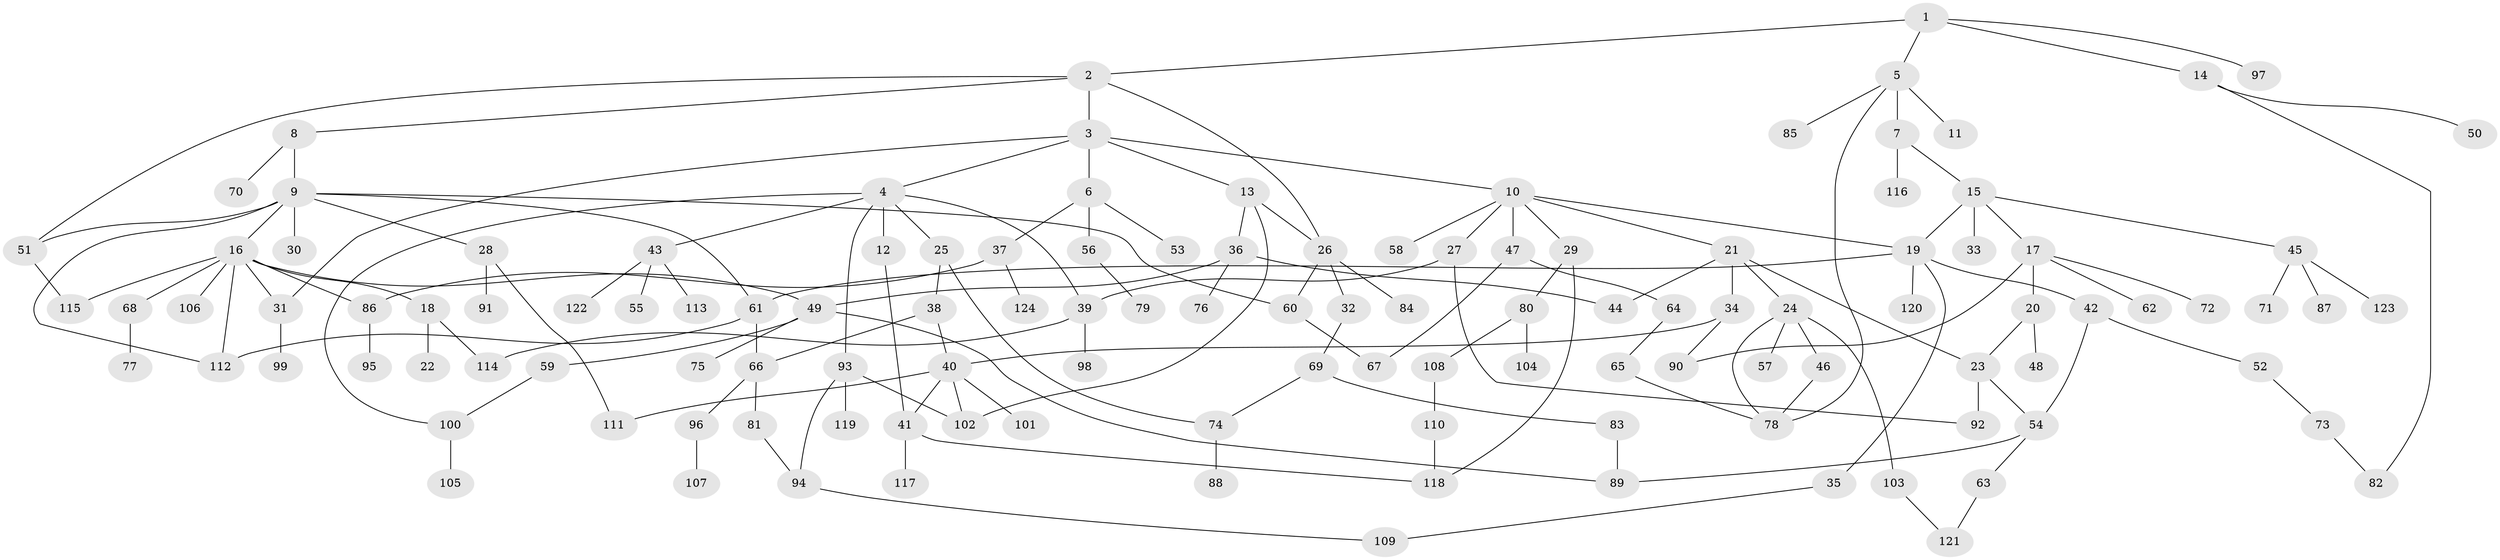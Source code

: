 // Generated by graph-tools (version 1.1) at 2025/10/02/27/25 16:10:54]
// undirected, 124 vertices, 161 edges
graph export_dot {
graph [start="1"]
  node [color=gray90,style=filled];
  1;
  2;
  3;
  4;
  5;
  6;
  7;
  8;
  9;
  10;
  11;
  12;
  13;
  14;
  15;
  16;
  17;
  18;
  19;
  20;
  21;
  22;
  23;
  24;
  25;
  26;
  27;
  28;
  29;
  30;
  31;
  32;
  33;
  34;
  35;
  36;
  37;
  38;
  39;
  40;
  41;
  42;
  43;
  44;
  45;
  46;
  47;
  48;
  49;
  50;
  51;
  52;
  53;
  54;
  55;
  56;
  57;
  58;
  59;
  60;
  61;
  62;
  63;
  64;
  65;
  66;
  67;
  68;
  69;
  70;
  71;
  72;
  73;
  74;
  75;
  76;
  77;
  78;
  79;
  80;
  81;
  82;
  83;
  84;
  85;
  86;
  87;
  88;
  89;
  90;
  91;
  92;
  93;
  94;
  95;
  96;
  97;
  98;
  99;
  100;
  101;
  102;
  103;
  104;
  105;
  106;
  107;
  108;
  109;
  110;
  111;
  112;
  113;
  114;
  115;
  116;
  117;
  118;
  119;
  120;
  121;
  122;
  123;
  124;
  1 -- 2;
  1 -- 5;
  1 -- 14;
  1 -- 97;
  2 -- 3;
  2 -- 8;
  2 -- 26;
  2 -- 51;
  3 -- 4;
  3 -- 6;
  3 -- 10;
  3 -- 13;
  3 -- 31;
  4 -- 12;
  4 -- 25;
  4 -- 39;
  4 -- 43;
  4 -- 93;
  4 -- 100;
  5 -- 7;
  5 -- 11;
  5 -- 85;
  5 -- 78;
  6 -- 37;
  6 -- 53;
  6 -- 56;
  7 -- 15;
  7 -- 116;
  8 -- 9;
  8 -- 70;
  9 -- 16;
  9 -- 28;
  9 -- 30;
  9 -- 51;
  9 -- 60;
  9 -- 61;
  9 -- 112;
  10 -- 21;
  10 -- 27;
  10 -- 29;
  10 -- 47;
  10 -- 58;
  10 -- 19;
  12 -- 41;
  13 -- 36;
  13 -- 102;
  13 -- 26;
  14 -- 50;
  14 -- 82;
  15 -- 17;
  15 -- 19;
  15 -- 33;
  15 -- 45;
  16 -- 18;
  16 -- 68;
  16 -- 86;
  16 -- 106;
  16 -- 115;
  16 -- 31;
  16 -- 49;
  16 -- 112;
  17 -- 20;
  17 -- 62;
  17 -- 72;
  17 -- 90;
  18 -- 22;
  18 -- 114;
  19 -- 35;
  19 -- 42;
  19 -- 61;
  19 -- 120;
  20 -- 23;
  20 -- 48;
  21 -- 24;
  21 -- 34;
  21 -- 44;
  21 -- 23;
  23 -- 54;
  23 -- 92;
  24 -- 46;
  24 -- 57;
  24 -- 103;
  24 -- 78;
  25 -- 38;
  25 -- 74;
  26 -- 32;
  26 -- 60;
  26 -- 84;
  27 -- 92;
  27 -- 39;
  28 -- 91;
  28 -- 111;
  29 -- 80;
  29 -- 118;
  31 -- 99;
  32 -- 69;
  34 -- 40;
  34 -- 90;
  35 -- 109;
  36 -- 49;
  36 -- 76;
  36 -- 44;
  37 -- 124;
  37 -- 86;
  38 -- 40;
  38 -- 66;
  39 -- 98;
  39 -- 114;
  40 -- 101;
  40 -- 111;
  40 -- 102;
  40 -- 41;
  41 -- 117;
  41 -- 118;
  42 -- 52;
  42 -- 54;
  43 -- 55;
  43 -- 113;
  43 -- 122;
  45 -- 71;
  45 -- 87;
  45 -- 123;
  46 -- 78;
  47 -- 64;
  47 -- 67;
  49 -- 59;
  49 -- 75;
  49 -- 89;
  51 -- 115;
  52 -- 73;
  54 -- 63;
  54 -- 89;
  56 -- 79;
  59 -- 100;
  60 -- 67;
  61 -- 66;
  61 -- 112;
  63 -- 121;
  64 -- 65;
  65 -- 78;
  66 -- 81;
  66 -- 96;
  68 -- 77;
  69 -- 83;
  69 -- 74;
  73 -- 82;
  74 -- 88;
  80 -- 104;
  80 -- 108;
  81 -- 94;
  83 -- 89;
  86 -- 95;
  93 -- 94;
  93 -- 102;
  93 -- 119;
  94 -- 109;
  96 -- 107;
  100 -- 105;
  103 -- 121;
  108 -- 110;
  110 -- 118;
}

